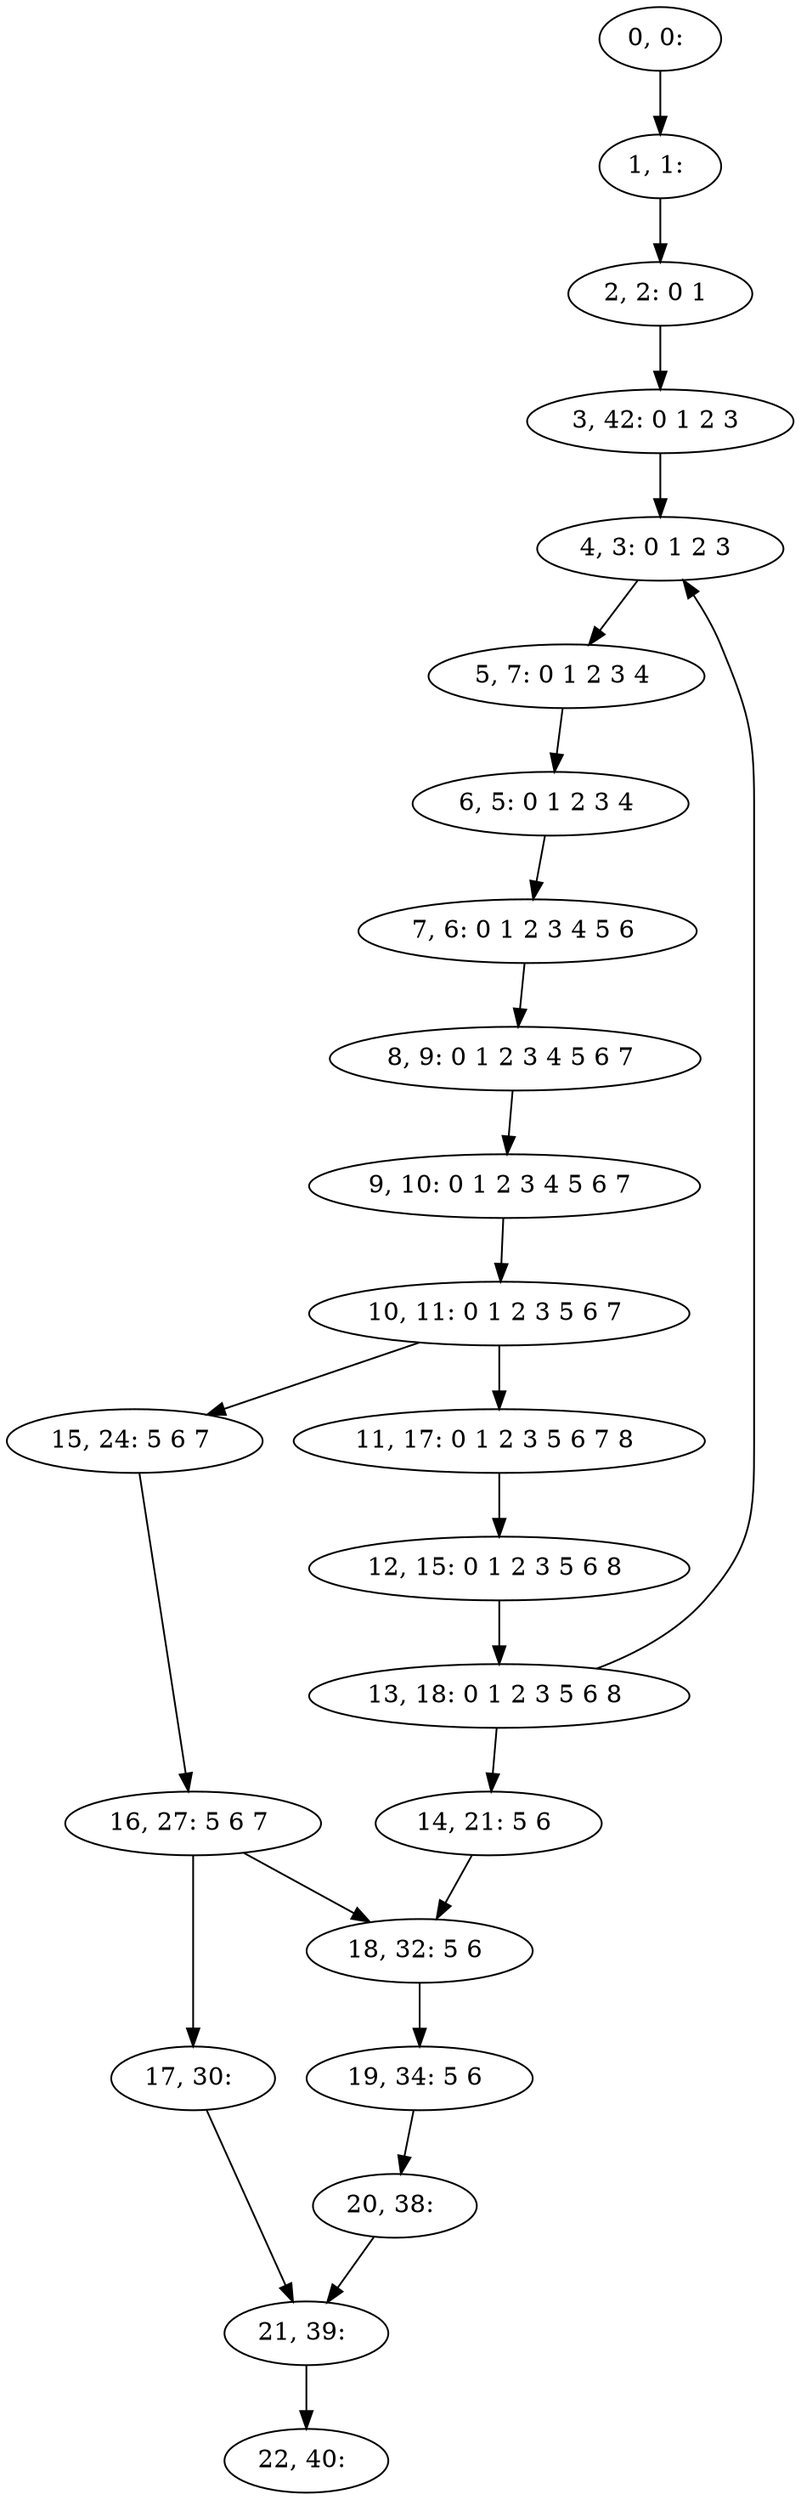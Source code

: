 digraph G {
0[label="0, 0: "];
1[label="1, 1: "];
2[label="2, 2: 0 1 "];
3[label="3, 42: 0 1 2 3 "];
4[label="4, 3: 0 1 2 3 "];
5[label="5, 7: 0 1 2 3 4 "];
6[label="6, 5: 0 1 2 3 4 "];
7[label="7, 6: 0 1 2 3 4 5 6 "];
8[label="8, 9: 0 1 2 3 4 5 6 7 "];
9[label="9, 10: 0 1 2 3 4 5 6 7 "];
10[label="10, 11: 0 1 2 3 5 6 7 "];
11[label="11, 17: 0 1 2 3 5 6 7 8 "];
12[label="12, 15: 0 1 2 3 5 6 8 "];
13[label="13, 18: 0 1 2 3 5 6 8 "];
14[label="14, 21: 5 6 "];
15[label="15, 24: 5 6 7 "];
16[label="16, 27: 5 6 7 "];
17[label="17, 30: "];
18[label="18, 32: 5 6 "];
19[label="19, 34: 5 6 "];
20[label="20, 38: "];
21[label="21, 39: "];
22[label="22, 40: "];
0->1 ;
1->2 ;
2->3 ;
3->4 ;
4->5 ;
5->6 ;
6->7 ;
7->8 ;
8->9 ;
9->10 ;
10->11 ;
10->15 ;
11->12 ;
12->13 ;
13->14 ;
13->4 ;
14->18 ;
15->16 ;
16->17 ;
16->18 ;
17->21 ;
18->19 ;
19->20 ;
20->21 ;
21->22 ;
}
